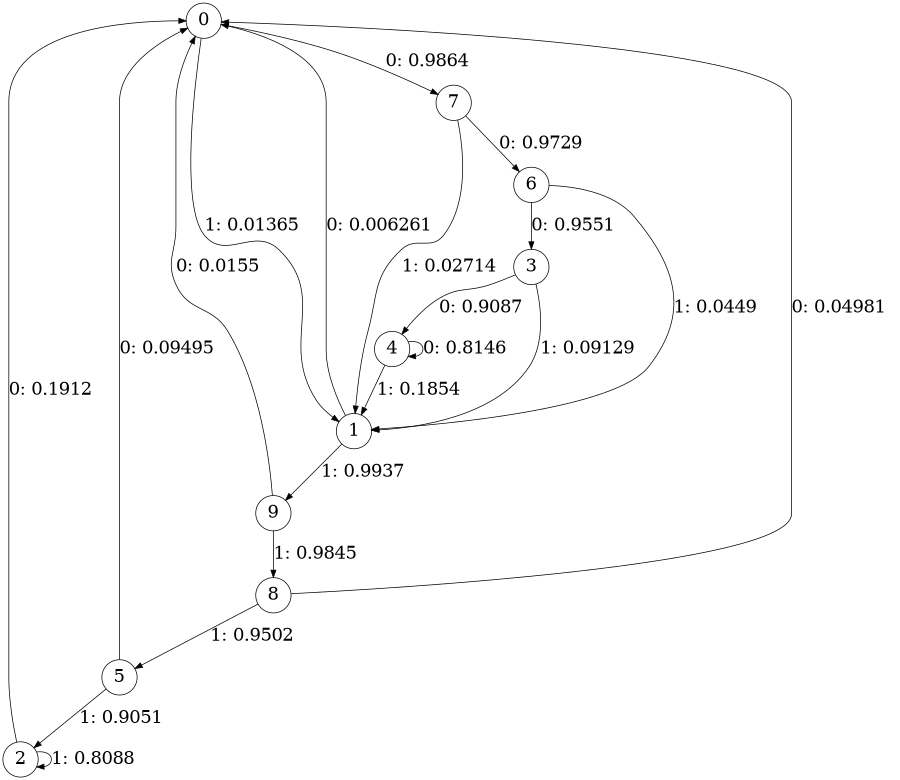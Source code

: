 digraph "ch1_both_short_L5" {
size = "6,8.5";
ratio = "fill";
node [shape = circle];
node [fontsize = 24];
edge [fontsize = 24];
0 -> 7 [label = "0: 0.9864   "];
0 -> 1 [label = "1: 0.01365  "];
1 -> 0 [label = "0: 0.006261  "];
1 -> 9 [label = "1: 0.9937   "];
2 -> 0 [label = "0: 0.1912   "];
2 -> 2 [label = "1: 0.8088   "];
3 -> 4 [label = "0: 0.9087   "];
3 -> 1 [label = "1: 0.09129  "];
4 -> 4 [label = "0: 0.8146   "];
4 -> 1 [label = "1: 0.1854   "];
5 -> 0 [label = "0: 0.09495  "];
5 -> 2 [label = "1: 0.9051   "];
6 -> 3 [label = "0: 0.9551   "];
6 -> 1 [label = "1: 0.0449   "];
7 -> 6 [label = "0: 0.9729   "];
7 -> 1 [label = "1: 0.02714  "];
8 -> 0 [label = "0: 0.04981  "];
8 -> 5 [label = "1: 0.9502   "];
9 -> 0 [label = "0: 0.0155   "];
9 -> 8 [label = "1: 0.9845   "];
}